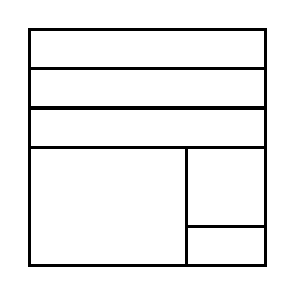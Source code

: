 \begin{tikzpicture}[very thick, scale=.5]
    \draw (0,5) rectangle (6,6);
    \draw (0,4) rectangle (6,5);
    \draw (0,3) rectangle (6,4);
    \draw (0,0) rectangle (4,3);
    \draw (4,1) rectangle (6,3);
    \draw (4,0) rectangle (6,1);
\end{tikzpicture}
